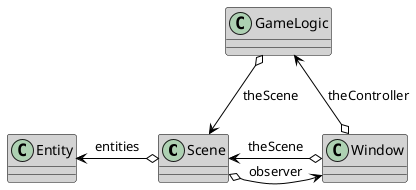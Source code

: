 @startuml simple

skinparam shadowing false
'skinparam linetype polyline
'skinparam linetype ortho

skinparam class {
    ArrowColor black
    BorderColor black
    BackGroundColor lightgrey
}

skinparam package {
    ArrowColor black
    BorderColor black
    BackGroundColor white
}

class Scene

class Window

class GameLogic

class Entity

Scene o-right-> Window : "observer"
Window o-left-> Scene : "theScene"
Window o-up-> GameLogic : "theController"
GameLogic o-down-> Scene : "theScene"

Scene o-left-> Entity : "entities"

@enduml
